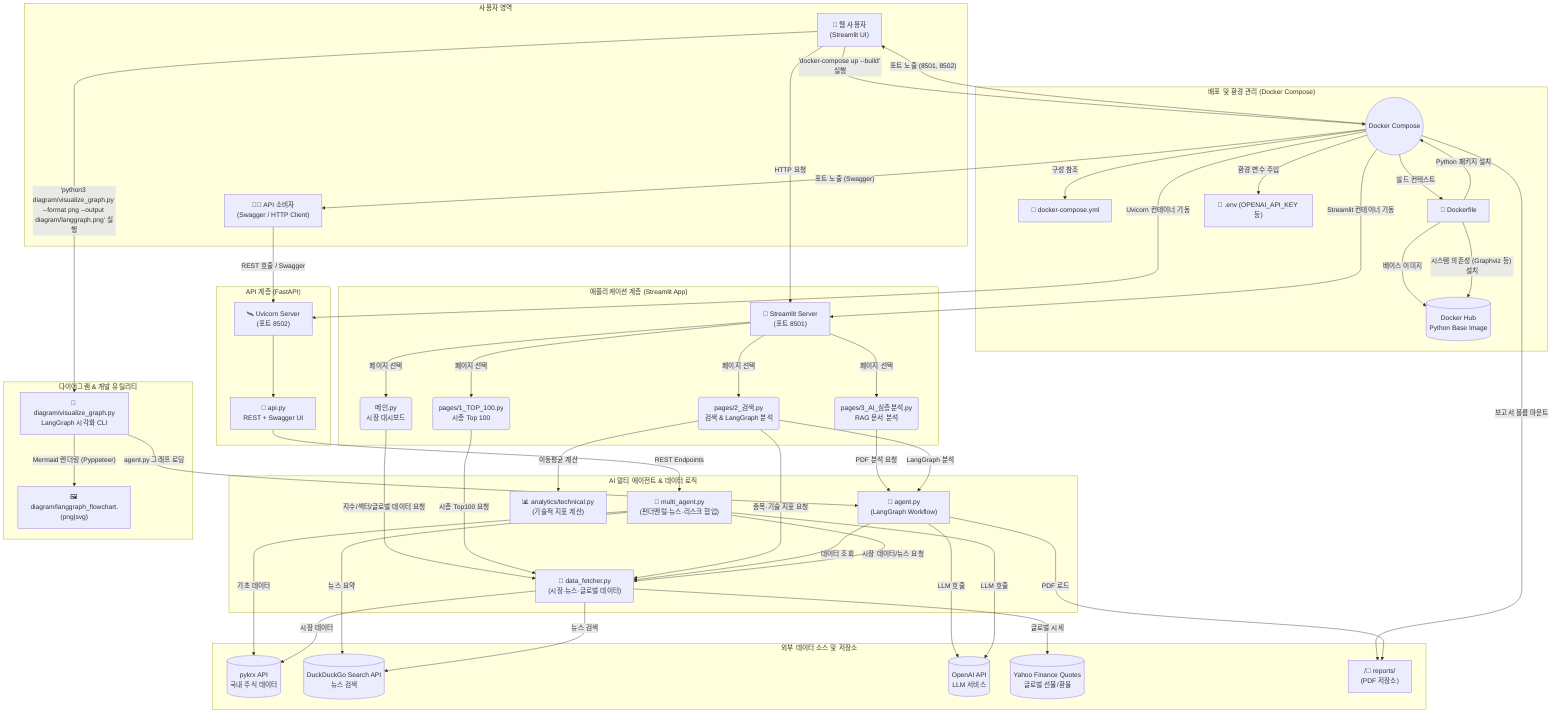 graph TD
    %% 사용자 영역
    subgraph "사용자 영역"
        A["👤 웹 사용자<br/>(Streamlit UI)"]
        A2["🧑‍💻 API 소비자<br/>(Swagger / HTTP Client)"]
    end

    %% 배포 및 환경 관리
    subgraph "배포 및 환경 관리 (Docker Compose)"
        C(("Docker Compose"))
        D["📜 docker-compose.yml"]
        E["📜 Dockerfile"]
        F["📝 .env (OPENAI_API_KEY 등)"]
        B[("Docker Hub<br/>Python Base Image")]
    end

    %% Streamlit 애플리케이션 계층
    subgraph "애플리케이션 계층 (Streamlit App)"
        G["🚀 Streamlit Server<br/>(포트 8501)"]
        G1("메인.py<br/>시장 대시보드")
        G2("pages/1_TOP_100.py<br/>시총 Top 100")
        G3("pages/2_검색.py<br/>검색 & LangGraph 분석")
        G4("pages/3_AI_심층분석.py<br/>RAG 문서 분석")
    end

    %% FastAPI 계층
    subgraph "API 계층 (FastAPI)"
        P["🛰️ Uvicorn Server<br/>(포트 8502)"]
        Q["📜 api.py<br/>REST + Swagger UI"]
    end

    %% AI / 데이터 로직
    subgraph "AI 멀티 에이전트 & 데이터 로직"
        H["🤖 agent.py<br/>(LangGraph Workflow)"]
        H2["🤝 multi_agent.py<br/>(펀더멘털·뉴스·리스크 협업)"]
        I["📜 data_fetcher.py<br/>(시장·뉴스·글로벌 데이터)"]
        R["📊 analytics/technical.py<br/>(기술적 지표 계산)"]
    end

    %% 외부 데이터 소스 & 저장소
    subgraph "외부 데이터 소스 및 저장소"
        J[("pykrx API<br/>국내 주식 데이터")]
        K[("DuckDuckGo Search API<br/>뉴스 검색")]
        L[("OpenAI API<br/>LLM 서비스")]
        Y[("Yahoo Finance Quotes<br/>글로벌 선물/환율")]
        M["/📂 reports/<br/>(PDF 저장소)"]
    end

    %% 다이어그램 및 개발 유틸리티
    subgraph "다이어그램 & 개발 유틸리티"
        N["📜 diagram/visualize_graph.py<br/>LangGraph 시각화 CLI"]
        O["🖼️ diagram/langgraph_flowchart.(png|svg)"]
    end

    %% 사용자 → 애플리케이션 흐름
    A -- "HTTP 요청" --> G
    A2 -- "REST 호출 / Swagger" --> P
    P --> Q

    %% Docker Compose 빌드/실행
    A -- "'docker-compose up --build' 실행" --> C
    C -- "구성 참조" --> D
    C -- "빌드 컨텍스트" --> E
    E -- "베이스 이미지" --> B
    E -- "시스템 의존성 (Graphviz 등) 설치" --> B
    E -- "Python 패키지 설치" --> C
    C -- "환경 변수 주입" --> F
    C -- "보고서 볼륨 마운트" --> M
    C -- "Streamlit 컨테이너 기동" --> G
    C -- "Uvicorn 컨테이너 기동" --> P
    C -- "포트 노출 (8501, 8502)" --> A
    C -- "포트 노출 (Swagger)" --> A2

    %% Streamlit 페이지 호출
    G -- "페이지 선택" --> G1
    G -- "페이지 선택" --> G2
    G -- "페이지 선택" --> G3
    G -- "페이지 선택" --> G4

    %% 데이터 로직 연결
    G1 -- "지수/섹터/글로벌 데이터 요청" --> I
    G2 -- "시총 Top100 요청" --> I
    G3 -- "종목·기술 지표 요청" --> I
    G3 -- "이동평균 계산" --> R
    G4 -- "PDF 분석 요청" --> H

    %% LangGraph 에이전트 흐름
    G3 -- "LangGraph 분석" --> H
    H -- "데이터 조회" --> I
    H -- "PDF 로드" --> M
    H -- "LLM 호출" --> L

    %% 멀티 에이전트 API 흐름
    Q -- "REST Endpoints" --> H2
    H2 -- "시장 데이터/뉴스 요청" --> I
    H2 -- "LLM 호출" --> L
    H2 -- "뉴스 요약" --> K
    H2 -- "기초 데이터" --> J

    %% 외부 데이터 호출
    I -- "시장 데이터" --> J
    I -- "뉴스 검색" --> K
    I -- "글로벌 시세" --> Y

    %% 다이어그램 CLI 흐름
    A -- "'python3 diagram/visualize_graph.py --format png --output diagram/langgraph.png' 실행" --> N
    N -- "agent.py 그래프 로딩" --> H
    N -- "Mermaid 렌더링 (Pyppeteer)" --> O